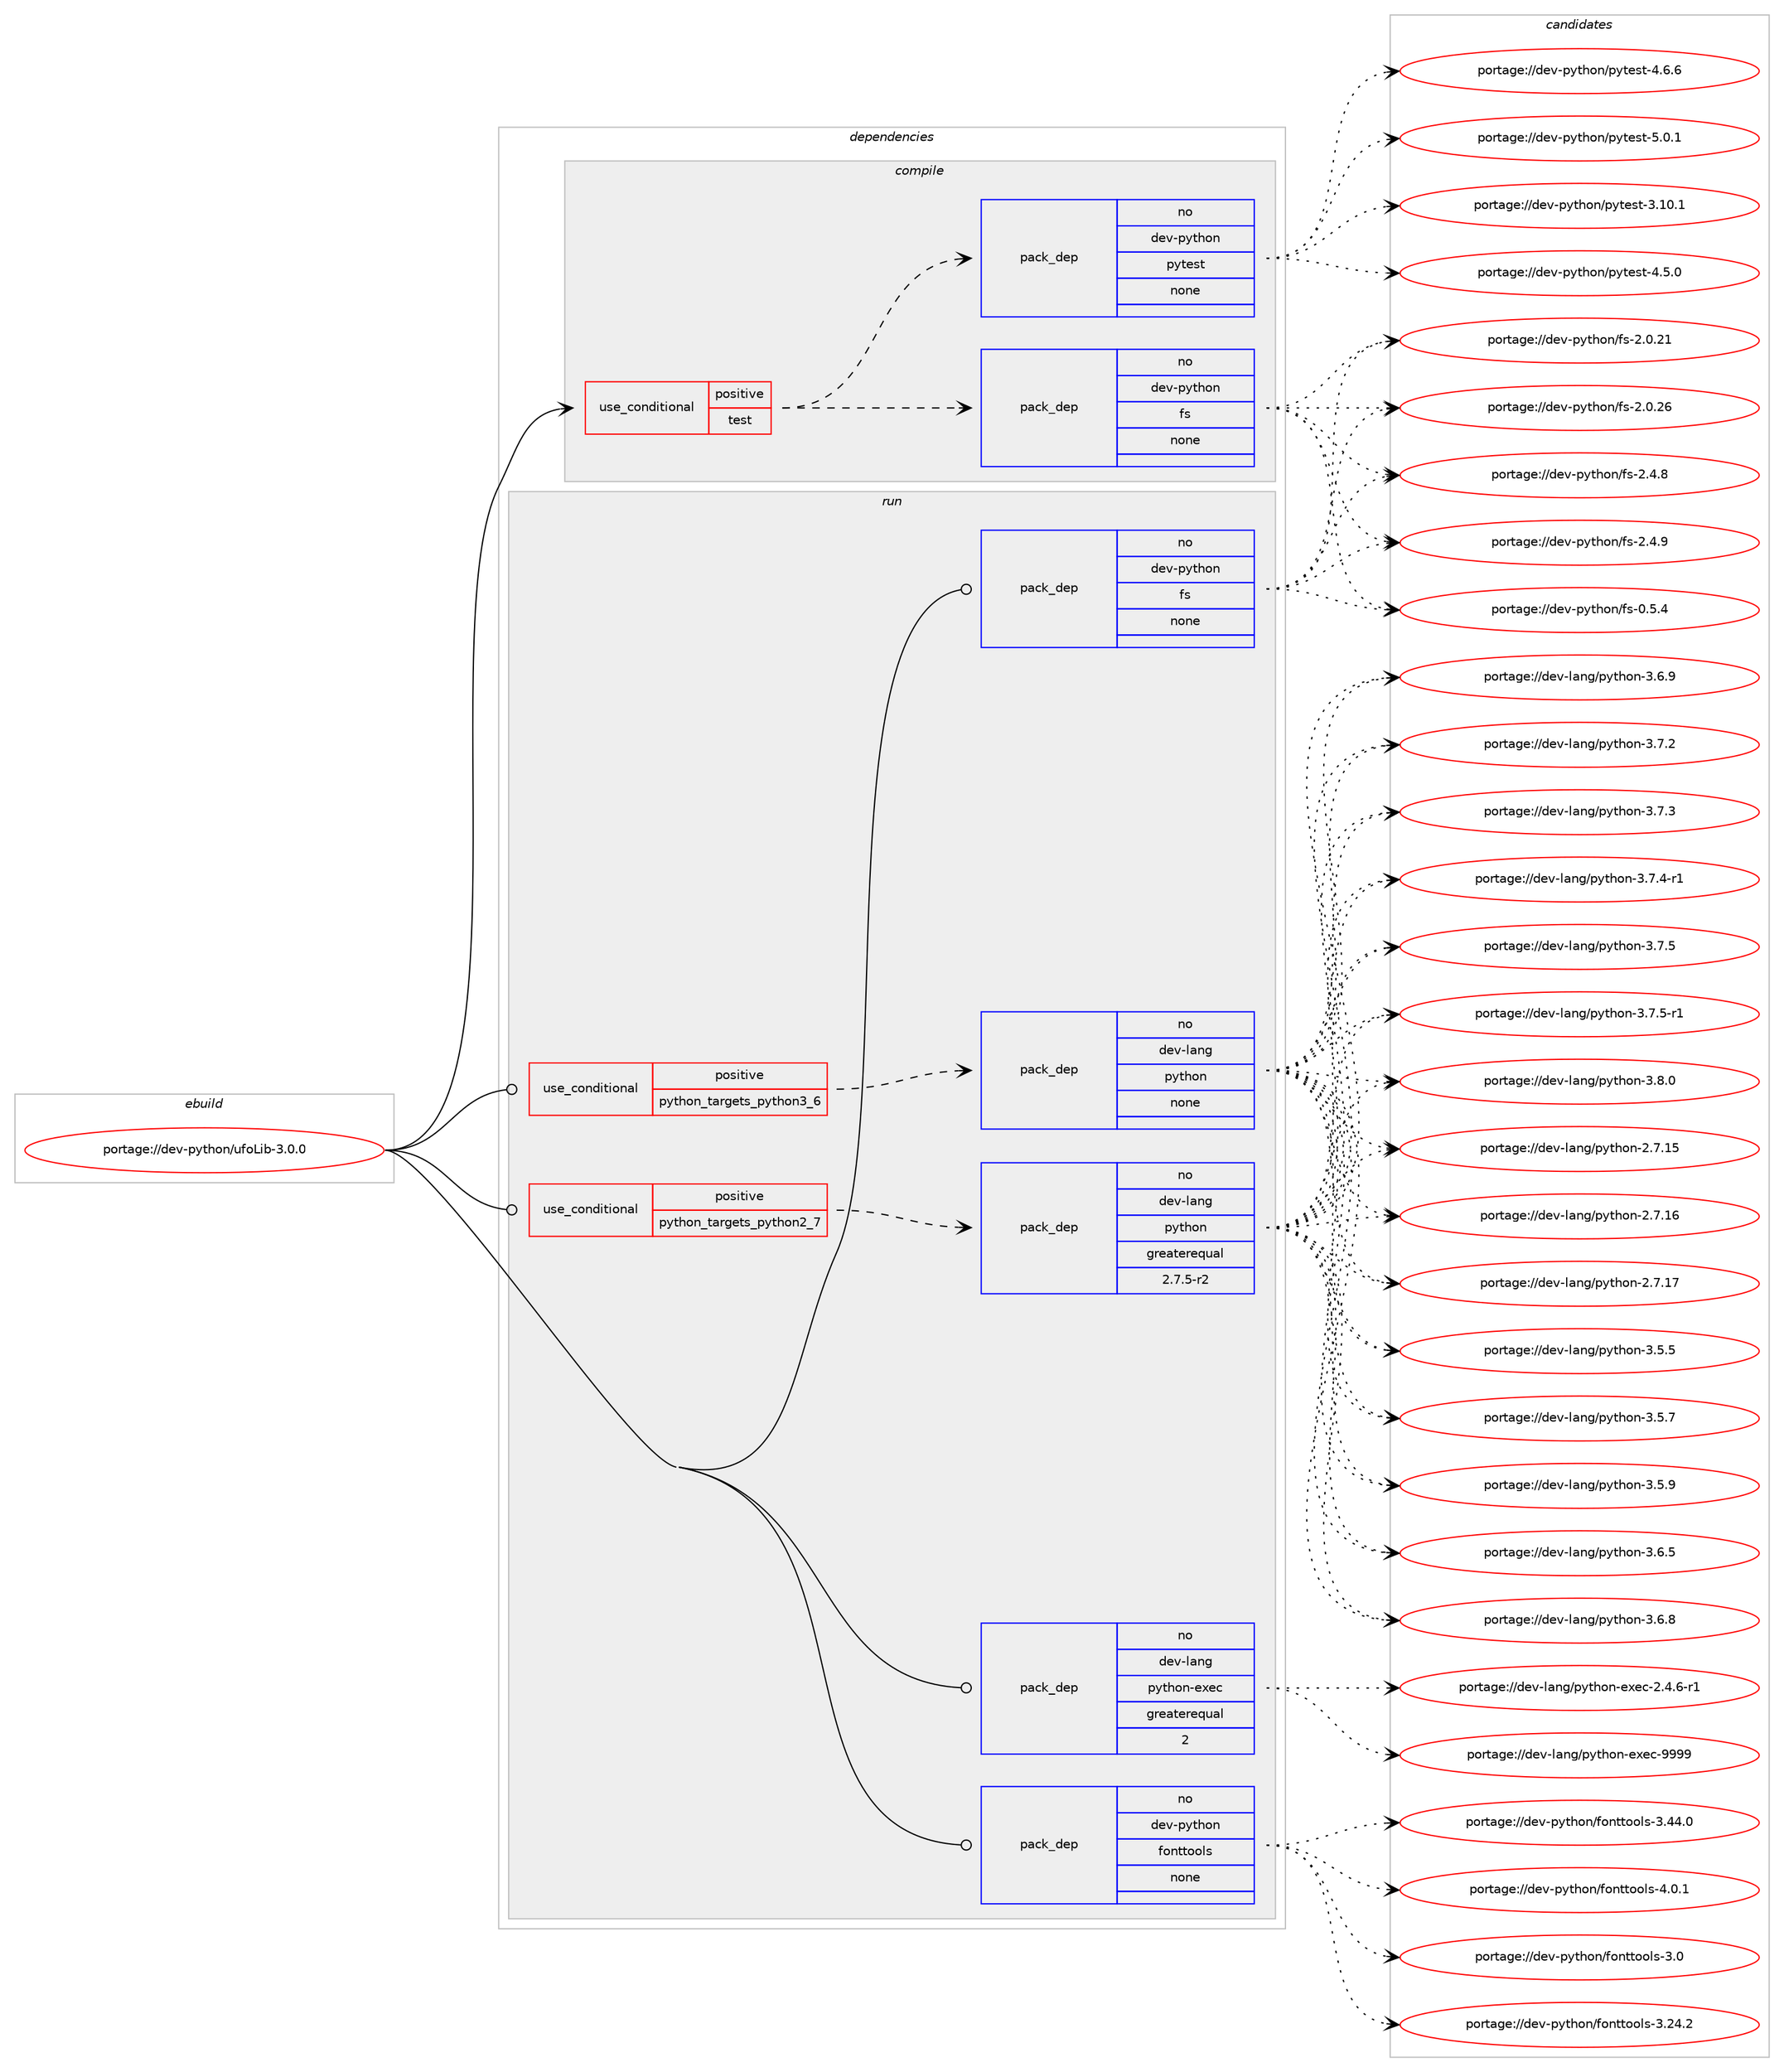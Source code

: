 digraph prolog {

# *************
# Graph options
# *************

newrank=true;
concentrate=true;
compound=true;
graph [rankdir=LR,fontname=Helvetica,fontsize=10,ranksep=1.5];#, ranksep=2.5, nodesep=0.2];
edge  [arrowhead=vee];
node  [fontname=Helvetica,fontsize=10];

# **********
# The ebuild
# **********

subgraph cluster_leftcol {
color=gray;
rank=same;
label=<<i>ebuild</i>>;
id [label="portage://dev-python/ufoLib-3.0.0", color=red, width=4, href="../dev-python/ufoLib-3.0.0.svg"];
}

# ****************
# The dependencies
# ****************

subgraph cluster_midcol {
color=gray;
label=<<i>dependencies</i>>;
subgraph cluster_compile {
fillcolor="#eeeeee";
style=filled;
label=<<i>compile</i>>;
subgraph cond40184 {
dependency177188 [label=<<TABLE BORDER="0" CELLBORDER="1" CELLSPACING="0" CELLPADDING="4"><TR><TD ROWSPAN="3" CELLPADDING="10">use_conditional</TD></TR><TR><TD>positive</TD></TR><TR><TD>test</TD></TR></TABLE>>, shape=none, color=red];
subgraph pack133594 {
dependency177189 [label=<<TABLE BORDER="0" CELLBORDER="1" CELLSPACING="0" CELLPADDING="4" WIDTH="220"><TR><TD ROWSPAN="6" CELLPADDING="30">pack_dep</TD></TR><TR><TD WIDTH="110">no</TD></TR><TR><TD>dev-python</TD></TR><TR><TD>fs</TD></TR><TR><TD>none</TD></TR><TR><TD></TD></TR></TABLE>>, shape=none, color=blue];
}
dependency177188:e -> dependency177189:w [weight=20,style="dashed",arrowhead="vee"];
subgraph pack133595 {
dependency177190 [label=<<TABLE BORDER="0" CELLBORDER="1" CELLSPACING="0" CELLPADDING="4" WIDTH="220"><TR><TD ROWSPAN="6" CELLPADDING="30">pack_dep</TD></TR><TR><TD WIDTH="110">no</TD></TR><TR><TD>dev-python</TD></TR><TR><TD>pytest</TD></TR><TR><TD>none</TD></TR><TR><TD></TD></TR></TABLE>>, shape=none, color=blue];
}
dependency177188:e -> dependency177190:w [weight=20,style="dashed",arrowhead="vee"];
}
id:e -> dependency177188:w [weight=20,style="solid",arrowhead="vee"];
}
subgraph cluster_compileandrun {
fillcolor="#eeeeee";
style=filled;
label=<<i>compile and run</i>>;
}
subgraph cluster_run {
fillcolor="#eeeeee";
style=filled;
label=<<i>run</i>>;
subgraph cond40185 {
dependency177191 [label=<<TABLE BORDER="0" CELLBORDER="1" CELLSPACING="0" CELLPADDING="4"><TR><TD ROWSPAN="3" CELLPADDING="10">use_conditional</TD></TR><TR><TD>positive</TD></TR><TR><TD>python_targets_python2_7</TD></TR></TABLE>>, shape=none, color=red];
subgraph pack133596 {
dependency177192 [label=<<TABLE BORDER="0" CELLBORDER="1" CELLSPACING="0" CELLPADDING="4" WIDTH="220"><TR><TD ROWSPAN="6" CELLPADDING="30">pack_dep</TD></TR><TR><TD WIDTH="110">no</TD></TR><TR><TD>dev-lang</TD></TR><TR><TD>python</TD></TR><TR><TD>greaterequal</TD></TR><TR><TD>2.7.5-r2</TD></TR></TABLE>>, shape=none, color=blue];
}
dependency177191:e -> dependency177192:w [weight=20,style="dashed",arrowhead="vee"];
}
id:e -> dependency177191:w [weight=20,style="solid",arrowhead="odot"];
subgraph cond40186 {
dependency177193 [label=<<TABLE BORDER="0" CELLBORDER="1" CELLSPACING="0" CELLPADDING="4"><TR><TD ROWSPAN="3" CELLPADDING="10">use_conditional</TD></TR><TR><TD>positive</TD></TR><TR><TD>python_targets_python3_6</TD></TR></TABLE>>, shape=none, color=red];
subgraph pack133597 {
dependency177194 [label=<<TABLE BORDER="0" CELLBORDER="1" CELLSPACING="0" CELLPADDING="4" WIDTH="220"><TR><TD ROWSPAN="6" CELLPADDING="30">pack_dep</TD></TR><TR><TD WIDTH="110">no</TD></TR><TR><TD>dev-lang</TD></TR><TR><TD>python</TD></TR><TR><TD>none</TD></TR><TR><TD></TD></TR></TABLE>>, shape=none, color=blue];
}
dependency177193:e -> dependency177194:w [weight=20,style="dashed",arrowhead="vee"];
}
id:e -> dependency177193:w [weight=20,style="solid",arrowhead="odot"];
subgraph pack133598 {
dependency177195 [label=<<TABLE BORDER="0" CELLBORDER="1" CELLSPACING="0" CELLPADDING="4" WIDTH="220"><TR><TD ROWSPAN="6" CELLPADDING="30">pack_dep</TD></TR><TR><TD WIDTH="110">no</TD></TR><TR><TD>dev-lang</TD></TR><TR><TD>python-exec</TD></TR><TR><TD>greaterequal</TD></TR><TR><TD>2</TD></TR></TABLE>>, shape=none, color=blue];
}
id:e -> dependency177195:w [weight=20,style="solid",arrowhead="odot"];
subgraph pack133599 {
dependency177196 [label=<<TABLE BORDER="0" CELLBORDER="1" CELLSPACING="0" CELLPADDING="4" WIDTH="220"><TR><TD ROWSPAN="6" CELLPADDING="30">pack_dep</TD></TR><TR><TD WIDTH="110">no</TD></TR><TR><TD>dev-python</TD></TR><TR><TD>fonttools</TD></TR><TR><TD>none</TD></TR><TR><TD></TD></TR></TABLE>>, shape=none, color=blue];
}
id:e -> dependency177196:w [weight=20,style="solid",arrowhead="odot"];
subgraph pack133600 {
dependency177197 [label=<<TABLE BORDER="0" CELLBORDER="1" CELLSPACING="0" CELLPADDING="4" WIDTH="220"><TR><TD ROWSPAN="6" CELLPADDING="30">pack_dep</TD></TR><TR><TD WIDTH="110">no</TD></TR><TR><TD>dev-python</TD></TR><TR><TD>fs</TD></TR><TR><TD>none</TD></TR><TR><TD></TD></TR></TABLE>>, shape=none, color=blue];
}
id:e -> dependency177197:w [weight=20,style="solid",arrowhead="odot"];
}
}

# **************
# The candidates
# **************

subgraph cluster_choices {
rank=same;
color=gray;
label=<<i>candidates</i>>;

subgraph choice133594 {
color=black;
nodesep=1;
choiceportage1001011184511212111610411111047102115454846534652 [label="portage://dev-python/fs-0.5.4", color=red, width=4,href="../dev-python/fs-0.5.4.svg"];
choiceportage100101118451121211161041111104710211545504648465049 [label="portage://dev-python/fs-2.0.21", color=red, width=4,href="../dev-python/fs-2.0.21.svg"];
choiceportage100101118451121211161041111104710211545504648465054 [label="portage://dev-python/fs-2.0.26", color=red, width=4,href="../dev-python/fs-2.0.26.svg"];
choiceportage1001011184511212111610411111047102115455046524656 [label="portage://dev-python/fs-2.4.8", color=red, width=4,href="../dev-python/fs-2.4.8.svg"];
choiceportage1001011184511212111610411111047102115455046524657 [label="portage://dev-python/fs-2.4.9", color=red, width=4,href="../dev-python/fs-2.4.9.svg"];
dependency177189:e -> choiceportage1001011184511212111610411111047102115454846534652:w [style=dotted,weight="100"];
dependency177189:e -> choiceportage100101118451121211161041111104710211545504648465049:w [style=dotted,weight="100"];
dependency177189:e -> choiceportage100101118451121211161041111104710211545504648465054:w [style=dotted,weight="100"];
dependency177189:e -> choiceportage1001011184511212111610411111047102115455046524656:w [style=dotted,weight="100"];
dependency177189:e -> choiceportage1001011184511212111610411111047102115455046524657:w [style=dotted,weight="100"];
}
subgraph choice133595 {
color=black;
nodesep=1;
choiceportage100101118451121211161041111104711212111610111511645514649484649 [label="portage://dev-python/pytest-3.10.1", color=red, width=4,href="../dev-python/pytest-3.10.1.svg"];
choiceportage1001011184511212111610411111047112121116101115116455246534648 [label="portage://dev-python/pytest-4.5.0", color=red, width=4,href="../dev-python/pytest-4.5.0.svg"];
choiceportage1001011184511212111610411111047112121116101115116455246544654 [label="portage://dev-python/pytest-4.6.6", color=red, width=4,href="../dev-python/pytest-4.6.6.svg"];
choiceportage1001011184511212111610411111047112121116101115116455346484649 [label="portage://dev-python/pytest-5.0.1", color=red, width=4,href="../dev-python/pytest-5.0.1.svg"];
dependency177190:e -> choiceportage100101118451121211161041111104711212111610111511645514649484649:w [style=dotted,weight="100"];
dependency177190:e -> choiceportage1001011184511212111610411111047112121116101115116455246534648:w [style=dotted,weight="100"];
dependency177190:e -> choiceportage1001011184511212111610411111047112121116101115116455246544654:w [style=dotted,weight="100"];
dependency177190:e -> choiceportage1001011184511212111610411111047112121116101115116455346484649:w [style=dotted,weight="100"];
}
subgraph choice133596 {
color=black;
nodesep=1;
choiceportage10010111845108971101034711212111610411111045504655464953 [label="portage://dev-lang/python-2.7.15", color=red, width=4,href="../dev-lang/python-2.7.15.svg"];
choiceportage10010111845108971101034711212111610411111045504655464954 [label="portage://dev-lang/python-2.7.16", color=red, width=4,href="../dev-lang/python-2.7.16.svg"];
choiceportage10010111845108971101034711212111610411111045504655464955 [label="portage://dev-lang/python-2.7.17", color=red, width=4,href="../dev-lang/python-2.7.17.svg"];
choiceportage100101118451089711010347112121116104111110455146534653 [label="portage://dev-lang/python-3.5.5", color=red, width=4,href="../dev-lang/python-3.5.5.svg"];
choiceportage100101118451089711010347112121116104111110455146534655 [label="portage://dev-lang/python-3.5.7", color=red, width=4,href="../dev-lang/python-3.5.7.svg"];
choiceportage100101118451089711010347112121116104111110455146534657 [label="portage://dev-lang/python-3.5.9", color=red, width=4,href="../dev-lang/python-3.5.9.svg"];
choiceportage100101118451089711010347112121116104111110455146544653 [label="portage://dev-lang/python-3.6.5", color=red, width=4,href="../dev-lang/python-3.6.5.svg"];
choiceportage100101118451089711010347112121116104111110455146544656 [label="portage://dev-lang/python-3.6.8", color=red, width=4,href="../dev-lang/python-3.6.8.svg"];
choiceportage100101118451089711010347112121116104111110455146544657 [label="portage://dev-lang/python-3.6.9", color=red, width=4,href="../dev-lang/python-3.6.9.svg"];
choiceportage100101118451089711010347112121116104111110455146554650 [label="portage://dev-lang/python-3.7.2", color=red, width=4,href="../dev-lang/python-3.7.2.svg"];
choiceportage100101118451089711010347112121116104111110455146554651 [label="portage://dev-lang/python-3.7.3", color=red, width=4,href="../dev-lang/python-3.7.3.svg"];
choiceportage1001011184510897110103471121211161041111104551465546524511449 [label="portage://dev-lang/python-3.7.4-r1", color=red, width=4,href="../dev-lang/python-3.7.4-r1.svg"];
choiceportage100101118451089711010347112121116104111110455146554653 [label="portage://dev-lang/python-3.7.5", color=red, width=4,href="../dev-lang/python-3.7.5.svg"];
choiceportage1001011184510897110103471121211161041111104551465546534511449 [label="portage://dev-lang/python-3.7.5-r1", color=red, width=4,href="../dev-lang/python-3.7.5-r1.svg"];
choiceportage100101118451089711010347112121116104111110455146564648 [label="portage://dev-lang/python-3.8.0", color=red, width=4,href="../dev-lang/python-3.8.0.svg"];
dependency177192:e -> choiceportage10010111845108971101034711212111610411111045504655464953:w [style=dotted,weight="100"];
dependency177192:e -> choiceportage10010111845108971101034711212111610411111045504655464954:w [style=dotted,weight="100"];
dependency177192:e -> choiceportage10010111845108971101034711212111610411111045504655464955:w [style=dotted,weight="100"];
dependency177192:e -> choiceportage100101118451089711010347112121116104111110455146534653:w [style=dotted,weight="100"];
dependency177192:e -> choiceportage100101118451089711010347112121116104111110455146534655:w [style=dotted,weight="100"];
dependency177192:e -> choiceportage100101118451089711010347112121116104111110455146534657:w [style=dotted,weight="100"];
dependency177192:e -> choiceportage100101118451089711010347112121116104111110455146544653:w [style=dotted,weight="100"];
dependency177192:e -> choiceportage100101118451089711010347112121116104111110455146544656:w [style=dotted,weight="100"];
dependency177192:e -> choiceportage100101118451089711010347112121116104111110455146544657:w [style=dotted,weight="100"];
dependency177192:e -> choiceportage100101118451089711010347112121116104111110455146554650:w [style=dotted,weight="100"];
dependency177192:e -> choiceportage100101118451089711010347112121116104111110455146554651:w [style=dotted,weight="100"];
dependency177192:e -> choiceportage1001011184510897110103471121211161041111104551465546524511449:w [style=dotted,weight="100"];
dependency177192:e -> choiceportage100101118451089711010347112121116104111110455146554653:w [style=dotted,weight="100"];
dependency177192:e -> choiceportage1001011184510897110103471121211161041111104551465546534511449:w [style=dotted,weight="100"];
dependency177192:e -> choiceportage100101118451089711010347112121116104111110455146564648:w [style=dotted,weight="100"];
}
subgraph choice133597 {
color=black;
nodesep=1;
choiceportage10010111845108971101034711212111610411111045504655464953 [label="portage://dev-lang/python-2.7.15", color=red, width=4,href="../dev-lang/python-2.7.15.svg"];
choiceportage10010111845108971101034711212111610411111045504655464954 [label="portage://dev-lang/python-2.7.16", color=red, width=4,href="../dev-lang/python-2.7.16.svg"];
choiceportage10010111845108971101034711212111610411111045504655464955 [label="portage://dev-lang/python-2.7.17", color=red, width=4,href="../dev-lang/python-2.7.17.svg"];
choiceportage100101118451089711010347112121116104111110455146534653 [label="portage://dev-lang/python-3.5.5", color=red, width=4,href="../dev-lang/python-3.5.5.svg"];
choiceportage100101118451089711010347112121116104111110455146534655 [label="portage://dev-lang/python-3.5.7", color=red, width=4,href="../dev-lang/python-3.5.7.svg"];
choiceportage100101118451089711010347112121116104111110455146534657 [label="portage://dev-lang/python-3.5.9", color=red, width=4,href="../dev-lang/python-3.5.9.svg"];
choiceportage100101118451089711010347112121116104111110455146544653 [label="portage://dev-lang/python-3.6.5", color=red, width=4,href="../dev-lang/python-3.6.5.svg"];
choiceportage100101118451089711010347112121116104111110455146544656 [label="portage://dev-lang/python-3.6.8", color=red, width=4,href="../dev-lang/python-3.6.8.svg"];
choiceportage100101118451089711010347112121116104111110455146544657 [label="portage://dev-lang/python-3.6.9", color=red, width=4,href="../dev-lang/python-3.6.9.svg"];
choiceportage100101118451089711010347112121116104111110455146554650 [label="portage://dev-lang/python-3.7.2", color=red, width=4,href="../dev-lang/python-3.7.2.svg"];
choiceportage100101118451089711010347112121116104111110455146554651 [label="portage://dev-lang/python-3.7.3", color=red, width=4,href="../dev-lang/python-3.7.3.svg"];
choiceportage1001011184510897110103471121211161041111104551465546524511449 [label="portage://dev-lang/python-3.7.4-r1", color=red, width=4,href="../dev-lang/python-3.7.4-r1.svg"];
choiceportage100101118451089711010347112121116104111110455146554653 [label="portage://dev-lang/python-3.7.5", color=red, width=4,href="../dev-lang/python-3.7.5.svg"];
choiceportage1001011184510897110103471121211161041111104551465546534511449 [label="portage://dev-lang/python-3.7.5-r1", color=red, width=4,href="../dev-lang/python-3.7.5-r1.svg"];
choiceportage100101118451089711010347112121116104111110455146564648 [label="portage://dev-lang/python-3.8.0", color=red, width=4,href="../dev-lang/python-3.8.0.svg"];
dependency177194:e -> choiceportage10010111845108971101034711212111610411111045504655464953:w [style=dotted,weight="100"];
dependency177194:e -> choiceportage10010111845108971101034711212111610411111045504655464954:w [style=dotted,weight="100"];
dependency177194:e -> choiceportage10010111845108971101034711212111610411111045504655464955:w [style=dotted,weight="100"];
dependency177194:e -> choiceportage100101118451089711010347112121116104111110455146534653:w [style=dotted,weight="100"];
dependency177194:e -> choiceportage100101118451089711010347112121116104111110455146534655:w [style=dotted,weight="100"];
dependency177194:e -> choiceportage100101118451089711010347112121116104111110455146534657:w [style=dotted,weight="100"];
dependency177194:e -> choiceportage100101118451089711010347112121116104111110455146544653:w [style=dotted,weight="100"];
dependency177194:e -> choiceportage100101118451089711010347112121116104111110455146544656:w [style=dotted,weight="100"];
dependency177194:e -> choiceportage100101118451089711010347112121116104111110455146544657:w [style=dotted,weight="100"];
dependency177194:e -> choiceportage100101118451089711010347112121116104111110455146554650:w [style=dotted,weight="100"];
dependency177194:e -> choiceportage100101118451089711010347112121116104111110455146554651:w [style=dotted,weight="100"];
dependency177194:e -> choiceportage1001011184510897110103471121211161041111104551465546524511449:w [style=dotted,weight="100"];
dependency177194:e -> choiceportage100101118451089711010347112121116104111110455146554653:w [style=dotted,weight="100"];
dependency177194:e -> choiceportage1001011184510897110103471121211161041111104551465546534511449:w [style=dotted,weight="100"];
dependency177194:e -> choiceportage100101118451089711010347112121116104111110455146564648:w [style=dotted,weight="100"];
}
subgraph choice133598 {
color=black;
nodesep=1;
choiceportage10010111845108971101034711212111610411111045101120101994550465246544511449 [label="portage://dev-lang/python-exec-2.4.6-r1", color=red, width=4,href="../dev-lang/python-exec-2.4.6-r1.svg"];
choiceportage10010111845108971101034711212111610411111045101120101994557575757 [label="portage://dev-lang/python-exec-9999", color=red, width=4,href="../dev-lang/python-exec-9999.svg"];
dependency177195:e -> choiceportage10010111845108971101034711212111610411111045101120101994550465246544511449:w [style=dotted,weight="100"];
dependency177195:e -> choiceportage10010111845108971101034711212111610411111045101120101994557575757:w [style=dotted,weight="100"];
}
subgraph choice133599 {
color=black;
nodesep=1;
choiceportage100101118451121211161041111104710211111011611611111110811545514648 [label="portage://dev-python/fonttools-3.0", color=red, width=4,href="../dev-python/fonttools-3.0.svg"];
choiceportage100101118451121211161041111104710211111011611611111110811545514650524650 [label="portage://dev-python/fonttools-3.24.2", color=red, width=4,href="../dev-python/fonttools-3.24.2.svg"];
choiceportage100101118451121211161041111104710211111011611611111110811545514652524648 [label="portage://dev-python/fonttools-3.44.0", color=red, width=4,href="../dev-python/fonttools-3.44.0.svg"];
choiceportage1001011184511212111610411111047102111110116116111111108115455246484649 [label="portage://dev-python/fonttools-4.0.1", color=red, width=4,href="../dev-python/fonttools-4.0.1.svg"];
dependency177196:e -> choiceportage100101118451121211161041111104710211111011611611111110811545514648:w [style=dotted,weight="100"];
dependency177196:e -> choiceportage100101118451121211161041111104710211111011611611111110811545514650524650:w [style=dotted,weight="100"];
dependency177196:e -> choiceportage100101118451121211161041111104710211111011611611111110811545514652524648:w [style=dotted,weight="100"];
dependency177196:e -> choiceportage1001011184511212111610411111047102111110116116111111108115455246484649:w [style=dotted,weight="100"];
}
subgraph choice133600 {
color=black;
nodesep=1;
choiceportage1001011184511212111610411111047102115454846534652 [label="portage://dev-python/fs-0.5.4", color=red, width=4,href="../dev-python/fs-0.5.4.svg"];
choiceportage100101118451121211161041111104710211545504648465049 [label="portage://dev-python/fs-2.0.21", color=red, width=4,href="../dev-python/fs-2.0.21.svg"];
choiceportage100101118451121211161041111104710211545504648465054 [label="portage://dev-python/fs-2.0.26", color=red, width=4,href="../dev-python/fs-2.0.26.svg"];
choiceportage1001011184511212111610411111047102115455046524656 [label="portage://dev-python/fs-2.4.8", color=red, width=4,href="../dev-python/fs-2.4.8.svg"];
choiceportage1001011184511212111610411111047102115455046524657 [label="portage://dev-python/fs-2.4.9", color=red, width=4,href="../dev-python/fs-2.4.9.svg"];
dependency177197:e -> choiceportage1001011184511212111610411111047102115454846534652:w [style=dotted,weight="100"];
dependency177197:e -> choiceportage100101118451121211161041111104710211545504648465049:w [style=dotted,weight="100"];
dependency177197:e -> choiceportage100101118451121211161041111104710211545504648465054:w [style=dotted,weight="100"];
dependency177197:e -> choiceportage1001011184511212111610411111047102115455046524656:w [style=dotted,weight="100"];
dependency177197:e -> choiceportage1001011184511212111610411111047102115455046524657:w [style=dotted,weight="100"];
}
}

}
